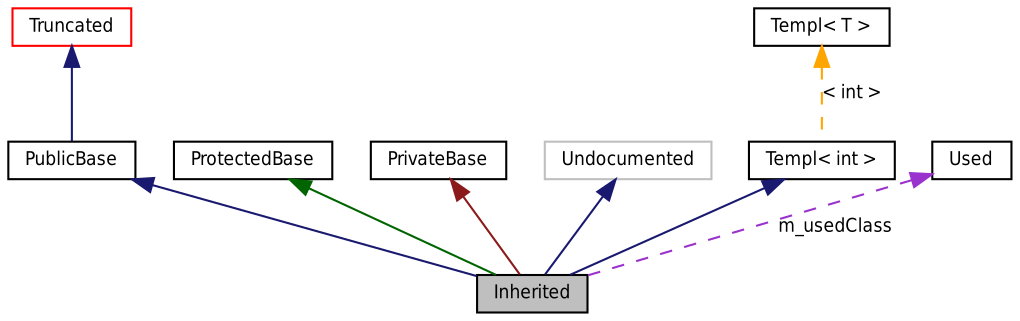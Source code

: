 digraph G
{
  edge [fontname="DejaVuSansCondensed",fontsize="9",labelfontname="DejaVuSansCondensed",labelfontsize="9"];
  node [fontname="DejaVuSansCondensed",fontsize="9",shape=record];
  Node9 [shape="box",label="Inherited",fontsize="9",height=0.2,width=0.4,fontname="DejaVuSansCondensed",fillcolor="grey75",style="filled" fontcolor="black"];
  Node10 -> Node9 [dir=back,color="midnightblue",fontsize="9",style="solid",fontname="DejaVuSansCondensed"];
  Node10 [shape="box",label="PublicBase",fontsize="9",height=0.2,width=0.4,fontname="DejaVuSansCondensed",color="black",URL="$classPublicBase.html"];
  Node11 -> Node10 [dir=back,color="midnightblue",fontsize="9",style="solid",fontname="DejaVuSansCondensed"];
  Node11 [shape="box",label="Truncated",fontsize="9",height=0.2,width=0.4,fontname="DejaVuSansCondensed",color="red",URL="$classTruncated.html"];
  Node13 -> Node9 [dir=back,color="darkgreen",fontsize="9",style="solid",fontname="DejaVuSansCondensed"];
  Node13 [shape="box",label="ProtectedBase",fontsize="9",height=0.2,width=0.4,fontname="DejaVuSansCondensed",color="black",URL="$classProtectedBase.html"];
  Node14 -> Node9 [dir=back,color="firebrick4",fontsize="9",style="solid",fontname="DejaVuSansCondensed"];
  Node14 [shape="box",label="PrivateBase",fontsize="9",height=0.2,width=0.4,fontname="DejaVuSansCondensed",color="black",URL="$classPrivateBase.html"];
  Node15 -> Node9 [dir=back,color="midnightblue",fontsize="9",style="solid",fontname="DejaVuSansCondensed"];
  Node15 [shape="box",label="Undocumented",fontsize="9",height=0.2,width=0.4,fontname="DejaVuSansCondensed",color="grey75"];
  Node16 -> Node9 [dir=back,color="midnightblue",fontsize="9",style="solid",fontname="DejaVuSansCondensed"];
  Node16 [shape="box",label="Templ< int >",fontsize="9",height=0.2,width=0.4,fontname="DejaVuSansCondensed",color="black",URL="$classTempl.html"];
  Node17 -> Node16 [dir=back,color="orange",fontsize="9",style="dashed",label="< int >",fontname="DejaVuSansCondensed"];
  Node17 [shape="box",label="Templ< T >",fontsize="9",height=0.2,width=0.4,fontname="DejaVuSansCondensed",color="black",URL="$classTempl.html"];
  Node18 -> Node9 [dir=back,color="darkorchid3",fontsize="9",style="dashed",label="m_usedClass",fontname="DejaVuSansCondensed"];
  Node18 [shape="box",label="Used",fontsize="9",height=0.2,width=0.4,fontname="DejaVuSansCondensed",color="black",URL="$classUsed.html"];
}
